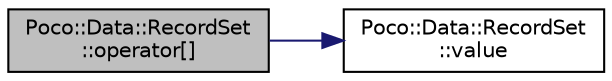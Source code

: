 digraph "Poco::Data::RecordSet::operator[]"
{
 // LATEX_PDF_SIZE
  edge [fontname="Helvetica",fontsize="10",labelfontname="Helvetica",labelfontsize="10"];
  node [fontname="Helvetica",fontsize="10",shape=record];
  rankdir="LR";
  Node1 [label="Poco::Data::RecordSet\l::operator[]",height=0.2,width=0.4,color="black", fillcolor="grey75", style="filled", fontcolor="black",tooltip="Returns the value in the given column of the current row."];
  Node1 -> Node2 [color="midnightblue",fontsize="10",style="solid",fontname="Helvetica"];
  Node2 [label="Poco::Data::RecordSet\l::value",height=0.2,width=0.4,color="black", fillcolor="white", style="filled",URL="$classPoco_1_1Data_1_1RecordSet.html#a78018a308d8f9cbf1561db9d1b5a4543",tooltip="Returns the reference to data value at [col, row] location."];
}
